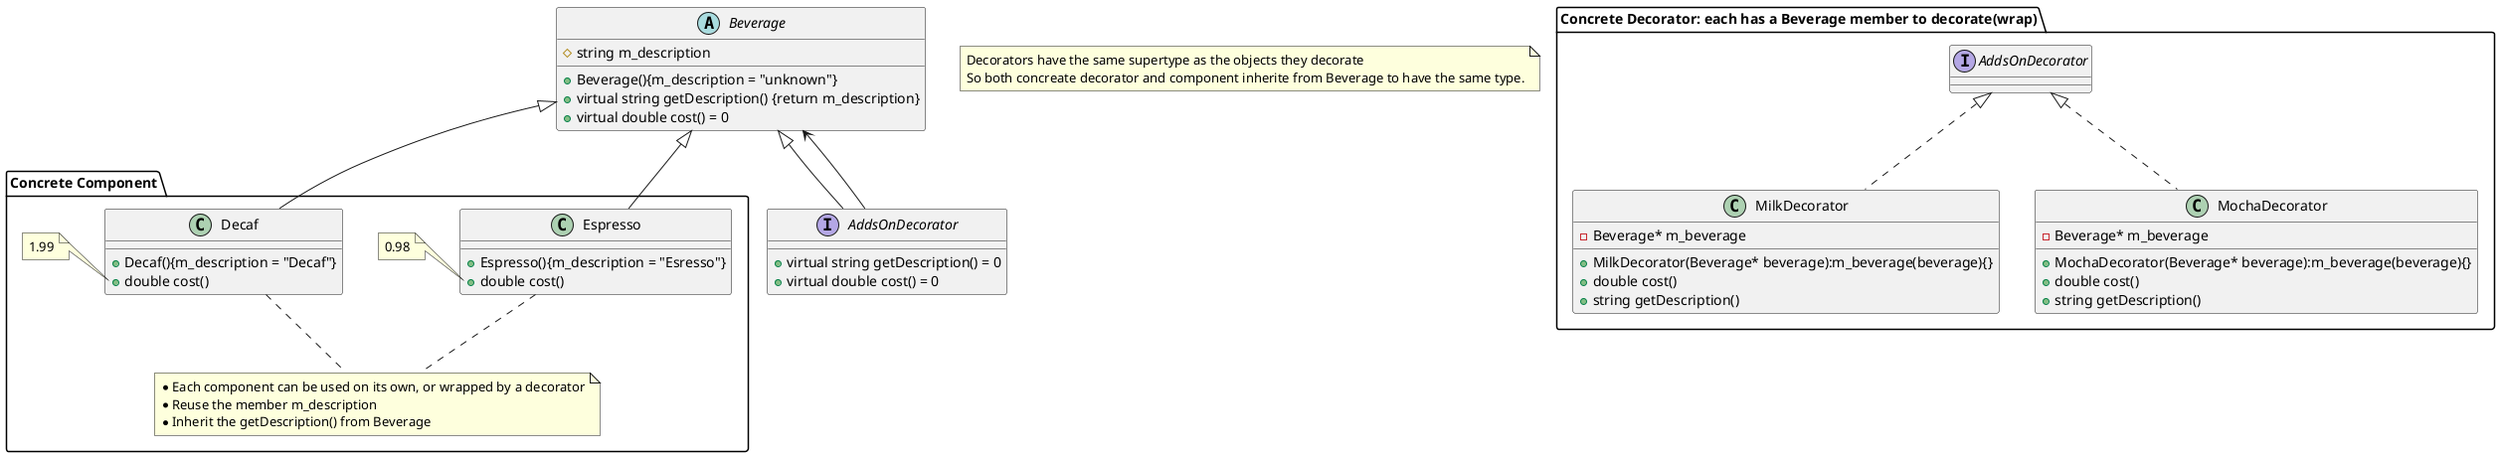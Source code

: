 @startuml Decorator Pattern

abstract Beverage{
    # string m_description 
    + Beverage(){m_description = "unknown"}
    + virtual string getDescription() {return m_description}
    + virtual double cost() = 0
}
note "Decorators have the same supertype as the objects they decorate\nSo both concreate decorator and component inherite from Beverage to have the same type." as N3

Interface AddsOnDecorator{
    + virtual string getDescription() = 0
    + virtual double cost() = 0
}


Beverage <|-- AddsOnDecorator

' Each concrete decorator\n has a Beverage member to decorate(wrap)
Beverage <-- AddsOnDecorator


package "Concrete Component"{
class Espresso  {
    + Espresso(){m_description = "Esresso"}
    + double cost()
}
note left of Espresso::cost()
0.98
end note
class Decaf {
    + Decaf(){m_description = "Decaf"}
    + double cost()
}
note left of Decaf::cost()
1.99
end note
note "*Each component can be used on its own, or wrapped by a decorator\n*Reuse the member m_description\n*Inherit the getDescription() from Beverage" as N1
Decaf .. N1
Espresso .. N1
}

Beverage <|-- Espresso
Beverage <|-- Decaf
package "Concrete Decorator: each has a Beverage member to decorate(wrap)"{

class MilkDecorator implements AddsOnDecorator{
    - Beverage* m_beverage
    + MilkDecorator(Beverage* beverage):m_beverage(beverage){}
    + double cost()
    + string getDescription()
}

class MochaDecorator implements AddsOnDecorator{
    - Beverage* m_beverage
    + MochaDecorator(Beverage* beverage):m_beverage(beverage){}
    + double cost()
    + string getDescription()
}


}
@enduml